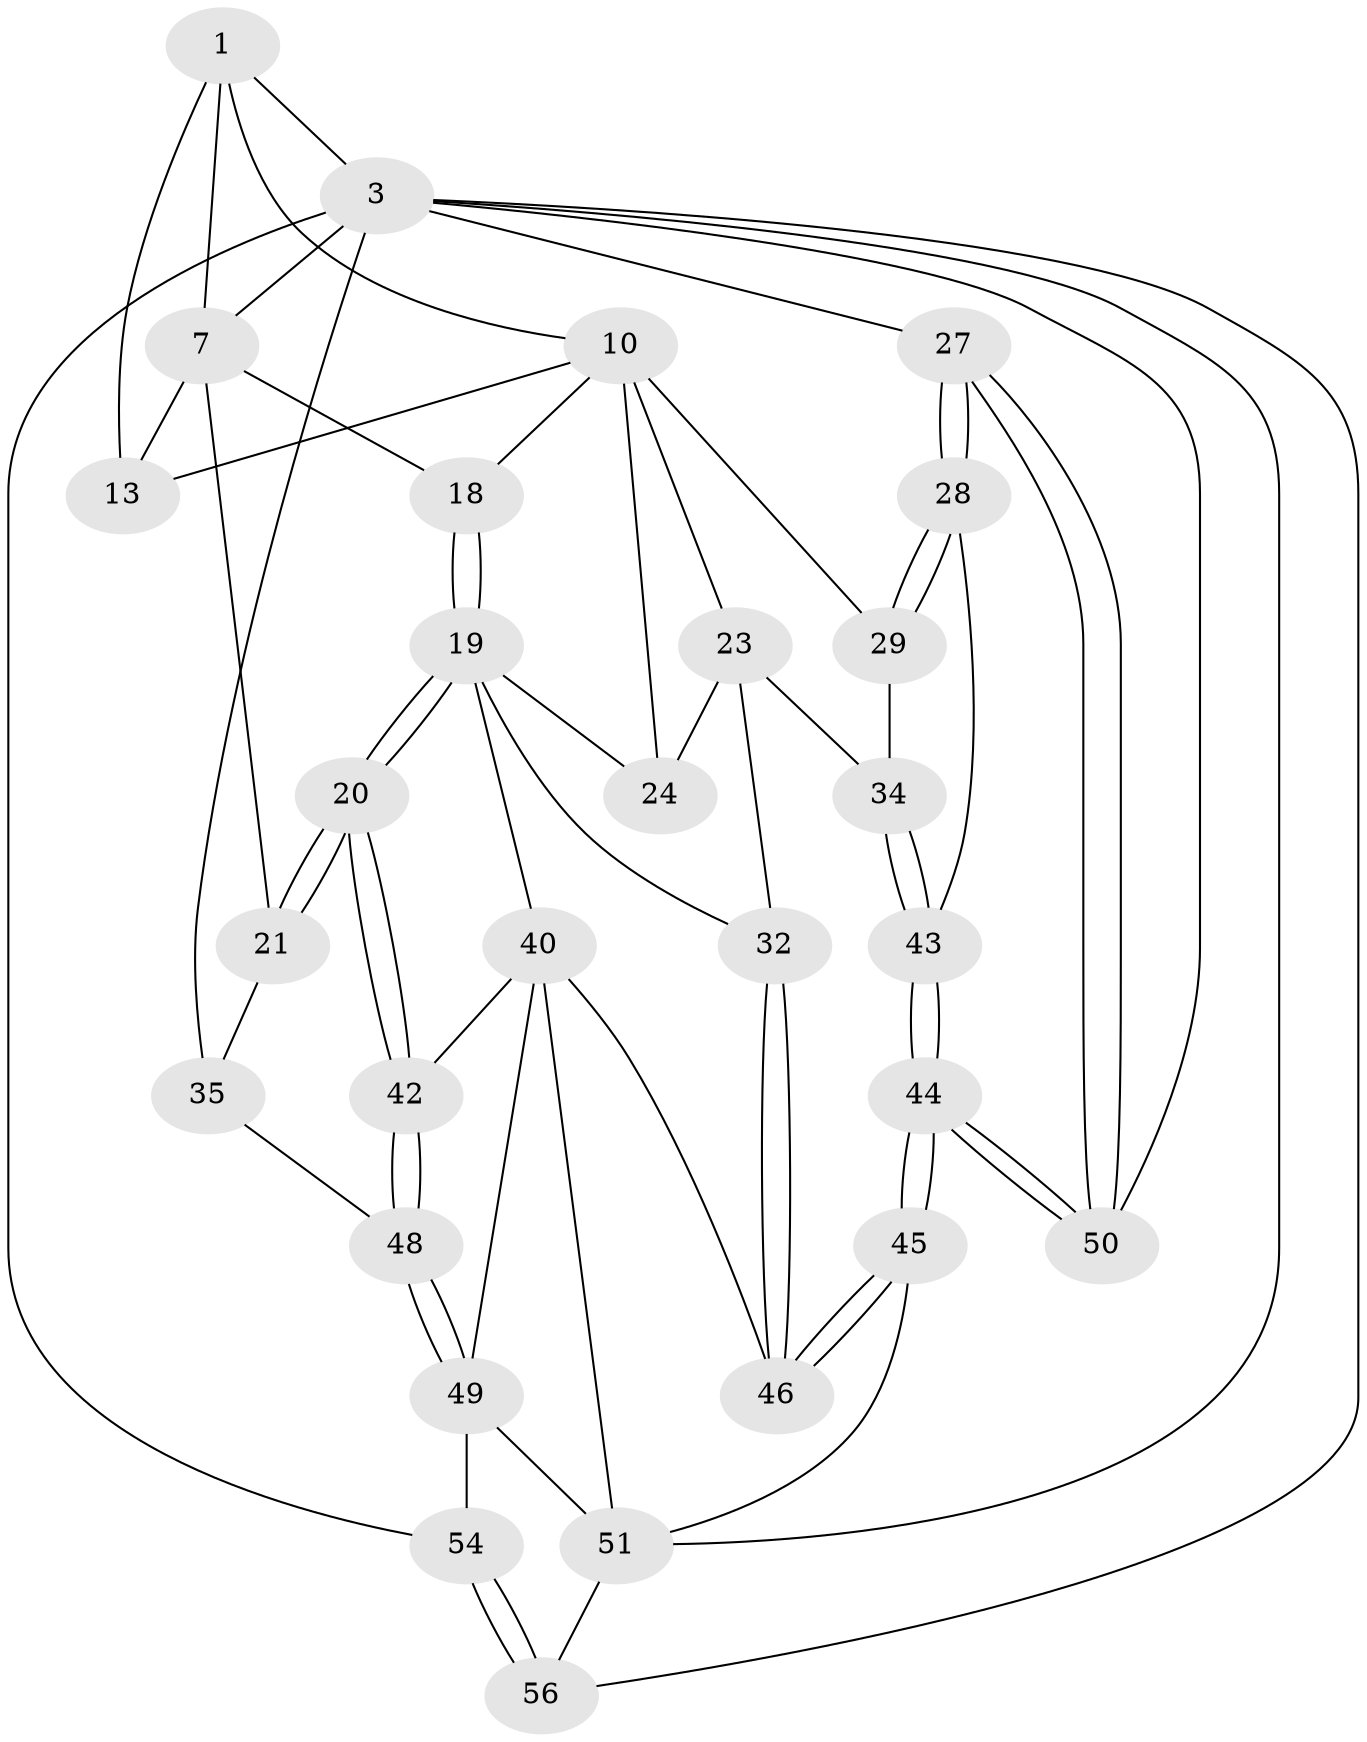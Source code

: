 // original degree distribution, {3: 0.034482758620689655, 5: 0.41379310344827586, 6: 0.25862068965517243, 4: 0.29310344827586204}
// Generated by graph-tools (version 1.1) at 2025/28/03/15/25 16:28:01]
// undirected, 29 vertices, 69 edges
graph export_dot {
graph [start="1"]
  node [color=gray90,style=filled];
  1 [pos="+0.48900826452562035+0",super="+2+6"];
  3 [pos="+1+0",super="+4+53"];
  7 [pos="+0.25100300877637594+0.12940622629642862",super="+14+8"];
  10 [pos="+0.8387626000110104+0",super="+25+11"];
  13 [pos="+0.4519525257733411+0.10095599850244065"];
  18 [pos="+0.3166169147071768+0.2514252894766117"];
  19 [pos="+0.26360114067160373+0.3891597809619132",super="+30"];
  20 [pos="+0.21978852089757675+0.4245016793340465"];
  21 [pos="+0.2026544678688375+0.4169163228203851"];
  23 [pos="+0.6017896419314139+0.24721556387913568",super="+26"];
  24 [pos="+0.4693414409078857+0.2310236093371947"];
  27 [pos="+1+0.4563747122387552"];
  28 [pos="+1+0.4467779185690254"];
  29 [pos="+0.9545854082799334+0.36090469400180136"];
  32 [pos="+0.6778550854564003+0.40137985052926534"];
  34 [pos="+0.6884794546591285+0.4021175338630482"];
  35 [pos="+0+0.29360647645200977",super="+39+36"];
  40 [pos="+0.5122515143306293+0.5783070520649934",super="+41+47"];
  42 [pos="+0.2223377536344934+0.43424314498351363"];
  43 [pos="+0.8503683718026106+0.5473146338690791"];
  44 [pos="+0.7872870136034222+0.7902103622480197"];
  45 [pos="+0.7388393455303246+0.776412978851036"];
  46 [pos="+0.7307361784895811+0.7681949429265214"];
  48 [pos="+0.03203592268167394+0.7208505977631496"];
  49 [pos="+0.26785184165744624+0.5954553800088247",super="+52"];
  50 [pos="+1+1"];
  51 [pos="+0.43477400348126827+0.7113545459947234",super="+55"];
  54 [pos="+0+1"];
  56 [pos="+0.3445785041949066+1"];
  1 -- 10;
  1 -- 3;
  1 -- 13;
  1 -- 7;
  3 -- 27;
  3 -- 35 [weight=2];
  3 -- 54;
  3 -- 7 [weight=2];
  3 -- 56;
  3 -- 50;
  3 -- 51;
  7 -- 18;
  7 -- 13;
  7 -- 21;
  10 -- 29;
  10 -- 23 [weight=2];
  10 -- 18;
  10 -- 24;
  10 -- 13;
  18 -- 19;
  18 -- 19;
  19 -- 20;
  19 -- 20;
  19 -- 24;
  19 -- 40;
  19 -- 32;
  20 -- 21;
  20 -- 21;
  20 -- 42;
  20 -- 42;
  21 -- 35;
  23 -- 24;
  23 -- 32;
  23 -- 34;
  27 -- 28;
  27 -- 28;
  27 -- 50;
  27 -- 50;
  28 -- 29;
  28 -- 29;
  28 -- 43;
  29 -- 34;
  32 -- 46;
  32 -- 46;
  34 -- 43;
  34 -- 43;
  35 -- 48;
  40 -- 49;
  40 -- 42;
  40 -- 51;
  40 -- 46;
  42 -- 48;
  42 -- 48;
  43 -- 44;
  43 -- 44;
  44 -- 45;
  44 -- 45;
  44 -- 50;
  44 -- 50;
  45 -- 46;
  45 -- 46;
  45 -- 51;
  48 -- 49;
  48 -- 49;
  49 -- 51;
  49 -- 54;
  51 -- 56;
  54 -- 56;
  54 -- 56;
}
